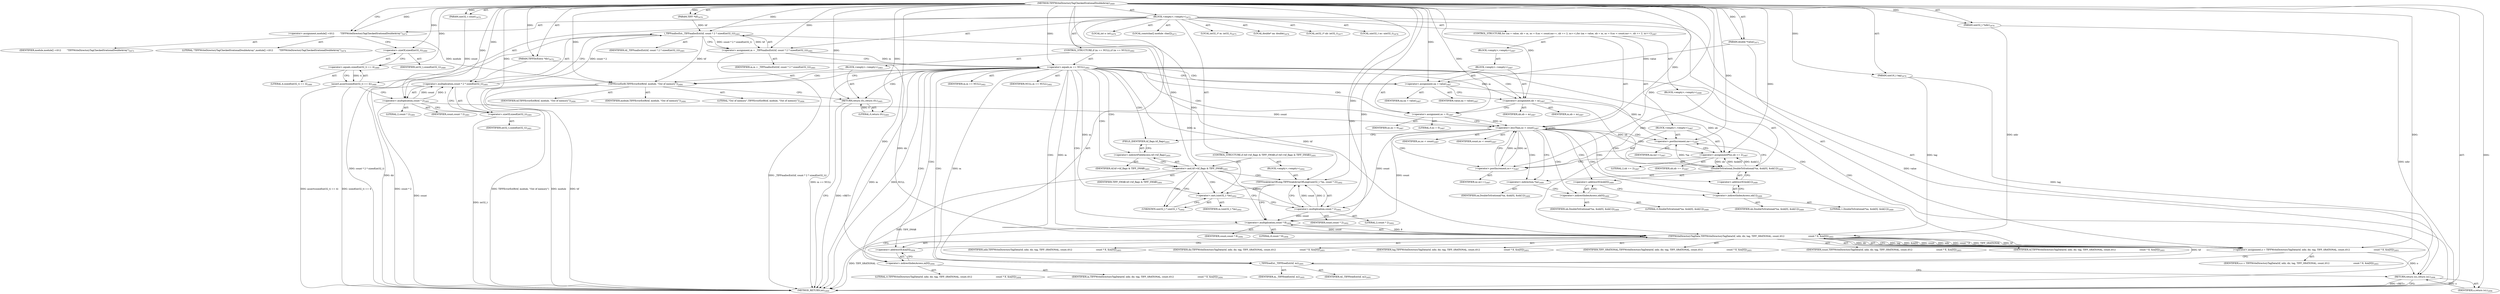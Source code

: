 digraph "TIFFWriteDirectoryTagCheckedSrationalDoubleArray" {  
"70737" [label = <(METHOD,TIFFWriteDirectoryTagCheckedSrationalDoubleArray)<SUB>2469</SUB>> ]
"70738" [label = <(PARAM,TIFF *tif)<SUB>2470</SUB>> ]
"70739" [label = <(PARAM,uint32_t *ndir)<SUB>2470</SUB>> ]
"70740" [label = <(PARAM,TIFFDirEntry *dir)<SUB>2470</SUB>> ]
"70741" [label = <(PARAM,uint16_t tag)<SUB>2470</SUB>> ]
"70742" [label = <(PARAM,uint32_t count)<SUB>2470</SUB>> ]
"70743" [label = <(PARAM,double *value)<SUB>2471</SUB>> ]
"70744" [label = <(BLOCK,&lt;empty&gt;,&lt;empty&gt;)<SUB>2472</SUB>> ]
"70745" [label = <(LOCAL,constchar[] module: char[])<SUB>2473</SUB>> ]
"70746" [label = <(&lt;operator&gt;.assignment,module[] =\012        &quot;TIFFWriteDirectoryTagCheckedSrationalDoubleArray&quot;)<SUB>2473</SUB>> ]
"70747" [label = <(IDENTIFIER,module,module[] =\012        &quot;TIFFWriteDirectoryTagCheckedSrationalDoubleArray&quot;)<SUB>2473</SUB>> ]
"70748" [label = <(LITERAL,&quot;TIFFWriteDirectoryTagCheckedSrationalDoubleArray&quot;,module[] =\012        &quot;TIFFWriteDirectoryTagCheckedSrationalDoubleArray&quot;)<SUB>2474</SUB>> ]
"70749" [label = <(LOCAL,int32_t* m: int32_t)<SUB>2475</SUB>> ]
"70750" [label = <(LOCAL,double* na: double)<SUB>2476</SUB>> ]
"70751" [label = <(LOCAL,int32_t* nb: int32_t)<SUB>2477</SUB>> ]
"70752" [label = <(LOCAL,uint32_t nc: uint32_t)<SUB>2478</SUB>> ]
"70753" [label = <(LOCAL,int o: int)<SUB>2479</SUB>> ]
"70754" [label = <(assert,assert(sizeof(int32_t) == 4))<SUB>2480</SUB>> ]
"70755" [label = <(&lt;operator&gt;.equals,sizeof(int32_t) == 4)<SUB>2480</SUB>> ]
"70756" [label = <(&lt;operator&gt;.sizeOf,sizeof(int32_t))<SUB>2480</SUB>> ]
"70757" [label = <(IDENTIFIER,int32_t,sizeof(int32_t))<SUB>2480</SUB>> ]
"70758" [label = <(LITERAL,4,sizeof(int32_t) == 4)<SUB>2480</SUB>> ]
"70759" [label = <(&lt;operator&gt;.assignment,m = _TIFFmallocExt(tif, count * 2 * sizeof(int32_t)))<SUB>2481</SUB>> ]
"70760" [label = <(IDENTIFIER,m,m = _TIFFmallocExt(tif, count * 2 * sizeof(int32_t)))<SUB>2481</SUB>> ]
"70761" [label = <(_TIFFmallocExt,_TIFFmallocExt(tif, count * 2 * sizeof(int32_t)))<SUB>2481</SUB>> ]
"70762" [label = <(IDENTIFIER,tif,_TIFFmallocExt(tif, count * 2 * sizeof(int32_t)))<SUB>2481</SUB>> ]
"70763" [label = <(&lt;operator&gt;.multiplication,count * 2 * sizeof(int32_t))<SUB>2481</SUB>> ]
"70764" [label = <(&lt;operator&gt;.multiplication,count * 2)<SUB>2481</SUB>> ]
"70765" [label = <(IDENTIFIER,count,count * 2)<SUB>2481</SUB>> ]
"70766" [label = <(LITERAL,2,count * 2)<SUB>2481</SUB>> ]
"70767" [label = <(&lt;operator&gt;.sizeOf,sizeof(int32_t))<SUB>2481</SUB>> ]
"70768" [label = <(IDENTIFIER,int32_t,sizeof(int32_t))<SUB>2481</SUB>> ]
"70769" [label = <(CONTROL_STRUCTURE,if (m == NULL),if (m == NULL))<SUB>2482</SUB>> ]
"70770" [label = <(&lt;operator&gt;.equals,m == NULL)<SUB>2482</SUB>> ]
"70771" [label = <(IDENTIFIER,m,m == NULL)<SUB>2482</SUB>> ]
"70772" [label = <(IDENTIFIER,NULL,m == NULL)<SUB>2482</SUB>> ]
"70773" [label = <(BLOCK,&lt;empty&gt;,&lt;empty&gt;)<SUB>2483</SUB>> ]
"70774" [label = <(TIFFErrorExtR,TIFFErrorExtR(tif, module, &quot;Out of memory&quot;))<SUB>2484</SUB>> ]
"70775" [label = <(IDENTIFIER,tif,TIFFErrorExtR(tif, module, &quot;Out of memory&quot;))<SUB>2484</SUB>> ]
"70776" [label = <(IDENTIFIER,module,TIFFErrorExtR(tif, module, &quot;Out of memory&quot;))<SUB>2484</SUB>> ]
"70777" [label = <(LITERAL,&quot;Out of memory&quot;,TIFFErrorExtR(tif, module, &quot;Out of memory&quot;))<SUB>2484</SUB>> ]
"70778" [label = <(RETURN,return (0);,return (0);)<SUB>2485</SUB>> ]
"70779" [label = <(LITERAL,0,return (0);)<SUB>2485</SUB>> ]
"70780" [label = <(CONTROL_STRUCTURE,for (na = value, nb = m, nc = 0;nc &lt; count;na++, nb += 2, nc++),for (na = value, nb = m, nc = 0;nc &lt; count;na++, nb += 2, nc++))<SUB>2487</SUB>> ]
"70781" [label = <(BLOCK,&lt;empty&gt;,&lt;empty&gt;)<SUB>2487</SUB>> ]
"70782" [label = <(BLOCK,&lt;empty&gt;,&lt;empty&gt;)<SUB>2487</SUB>> ]
"70783" [label = <(&lt;operator&gt;.assignment,na = value)<SUB>2487</SUB>> ]
"70784" [label = <(IDENTIFIER,na,na = value)<SUB>2487</SUB>> ]
"70785" [label = <(IDENTIFIER,value,na = value)<SUB>2487</SUB>> ]
"70786" [label = <(&lt;operator&gt;.assignment,nb = m)<SUB>2487</SUB>> ]
"70787" [label = <(IDENTIFIER,nb,nb = m)<SUB>2487</SUB>> ]
"70788" [label = <(IDENTIFIER,m,nb = m)<SUB>2487</SUB>> ]
"70789" [label = <(&lt;operator&gt;.assignment,nc = 0)<SUB>2487</SUB>> ]
"70790" [label = <(IDENTIFIER,nc,nc = 0)<SUB>2487</SUB>> ]
"70791" [label = <(LITERAL,0,nc = 0)<SUB>2487</SUB>> ]
"70792" [label = <(&lt;operator&gt;.lessThan,nc &lt; count)<SUB>2487</SUB>> ]
"70793" [label = <(IDENTIFIER,nc,nc &lt; count)<SUB>2487</SUB>> ]
"70794" [label = <(IDENTIFIER,count,nc &lt; count)<SUB>2487</SUB>> ]
"70795" [label = <(BLOCK,&lt;empty&gt;,&lt;empty&gt;)<SUB>2487</SUB>> ]
"70796" [label = <(&lt;operator&gt;.postIncrement,na++)<SUB>2487</SUB>> ]
"70797" [label = <(IDENTIFIER,na,na++)<SUB>2487</SUB>> ]
"70798" [label = <(&lt;operator&gt;.assignmentPlus,nb += 2)<SUB>2487</SUB>> ]
"70799" [label = <(IDENTIFIER,nb,nb += 2)<SUB>2487</SUB>> ]
"70800" [label = <(LITERAL,2,nb += 2)<SUB>2487</SUB>> ]
"70801" [label = <(&lt;operator&gt;.postIncrement,nc++)<SUB>2487</SUB>> ]
"70802" [label = <(IDENTIFIER,nc,nc++)<SUB>2487</SUB>> ]
"70803" [label = <(BLOCK,&lt;empty&gt;,&lt;empty&gt;)<SUB>2488</SUB>> ]
"70804" [label = <(DoubleToSrational,DoubleToSrational(*na, &amp;nb[0], &amp;nb[1]))<SUB>2489</SUB>> ]
"70805" [label = <(&lt;operator&gt;.indirection,*na)<SUB>2489</SUB>> ]
"70806" [label = <(IDENTIFIER,na,DoubleToSrational(*na, &amp;nb[0], &amp;nb[1]))<SUB>2489</SUB>> ]
"70807" [label = <(&lt;operator&gt;.addressOf,&amp;nb[0])<SUB>2489</SUB>> ]
"70808" [label = <(&lt;operator&gt;.indirectIndexAccess,nb[0])<SUB>2489</SUB>> ]
"70809" [label = <(IDENTIFIER,nb,DoubleToSrational(*na, &amp;nb[0], &amp;nb[1]))<SUB>2489</SUB>> ]
"70810" [label = <(LITERAL,0,DoubleToSrational(*na, &amp;nb[0], &amp;nb[1]))<SUB>2489</SUB>> ]
"70811" [label = <(&lt;operator&gt;.addressOf,&amp;nb[1])<SUB>2489</SUB>> ]
"70812" [label = <(&lt;operator&gt;.indirectIndexAccess,nb[1])<SUB>2489</SUB>> ]
"70813" [label = <(IDENTIFIER,nb,DoubleToSrational(*na, &amp;nb[0], &amp;nb[1]))<SUB>2489</SUB>> ]
"70814" [label = <(LITERAL,1,DoubleToSrational(*na, &amp;nb[0], &amp;nb[1]))<SUB>2489</SUB>> ]
"70815" [label = <(CONTROL_STRUCTURE,if (tif-&gt;tif_flags &amp; TIFF_SWAB),if (tif-&gt;tif_flags &amp; TIFF_SWAB))<SUB>2491</SUB>> ]
"70816" [label = <(&lt;operator&gt;.and,tif-&gt;tif_flags &amp; TIFF_SWAB)<SUB>2491</SUB>> ]
"70817" [label = <(&lt;operator&gt;.indirectFieldAccess,tif-&gt;tif_flags)<SUB>2491</SUB>> ]
"70818" [label = <(IDENTIFIER,tif,tif-&gt;tif_flags &amp; TIFF_SWAB)<SUB>2491</SUB>> ]
"70819" [label = <(FIELD_IDENTIFIER,tif_flags,tif_flags)<SUB>2491</SUB>> ]
"70820" [label = <(IDENTIFIER,TIFF_SWAB,tif-&gt;tif_flags &amp; TIFF_SWAB)<SUB>2491</SUB>> ]
"70821" [label = <(BLOCK,&lt;empty&gt;,&lt;empty&gt;)<SUB>2492</SUB>> ]
"70822" [label = <(TIFFSwabArrayOfLong,TIFFSwabArrayOfLong((uint32_t *)m, count * 2))<SUB>2492</SUB>> ]
"70823" [label = <(&lt;operator&gt;.cast,(uint32_t *)m)<SUB>2492</SUB>> ]
"70824" [label = <(UNKNOWN,uint32_t *,uint32_t *)<SUB>2492</SUB>> ]
"70825" [label = <(IDENTIFIER,m,(uint32_t *)m)<SUB>2492</SUB>> ]
"70826" [label = <(&lt;operator&gt;.multiplication,count * 2)<SUB>2492</SUB>> ]
"70827" [label = <(IDENTIFIER,count,count * 2)<SUB>2492</SUB>> ]
"70828" [label = <(LITERAL,2,count * 2)<SUB>2492</SUB>> ]
"70829" [label = <(&lt;operator&gt;.assignment,o = TIFFWriteDirectoryTagData(tif, ndir, dir, tag, TIFF_SRATIONAL, count,\012                                  count * 8, &amp;m[0]))<SUB>2493</SUB>> ]
"70830" [label = <(IDENTIFIER,o,o = TIFFWriteDirectoryTagData(tif, ndir, dir, tag, TIFF_SRATIONAL, count,\012                                  count * 8, &amp;m[0]))<SUB>2493</SUB>> ]
"70831" [label = <(TIFFWriteDirectoryTagData,TIFFWriteDirectoryTagData(tif, ndir, dir, tag, TIFF_SRATIONAL, count,\012                                  count * 8, &amp;m[0]))<SUB>2493</SUB>> ]
"70832" [label = <(IDENTIFIER,tif,TIFFWriteDirectoryTagData(tif, ndir, dir, tag, TIFF_SRATIONAL, count,\012                                  count * 8, &amp;m[0]))<SUB>2493</SUB>> ]
"70833" [label = <(IDENTIFIER,ndir,TIFFWriteDirectoryTagData(tif, ndir, dir, tag, TIFF_SRATIONAL, count,\012                                  count * 8, &amp;m[0]))<SUB>2493</SUB>> ]
"70834" [label = <(IDENTIFIER,dir,TIFFWriteDirectoryTagData(tif, ndir, dir, tag, TIFF_SRATIONAL, count,\012                                  count * 8, &amp;m[0]))<SUB>2493</SUB>> ]
"70835" [label = <(IDENTIFIER,tag,TIFFWriteDirectoryTagData(tif, ndir, dir, tag, TIFF_SRATIONAL, count,\012                                  count * 8, &amp;m[0]))<SUB>2493</SUB>> ]
"70836" [label = <(IDENTIFIER,TIFF_SRATIONAL,TIFFWriteDirectoryTagData(tif, ndir, dir, tag, TIFF_SRATIONAL, count,\012                                  count * 8, &amp;m[0]))<SUB>2493</SUB>> ]
"70837" [label = <(IDENTIFIER,count,TIFFWriteDirectoryTagData(tif, ndir, dir, tag, TIFF_SRATIONAL, count,\012                                  count * 8, &amp;m[0]))<SUB>2493</SUB>> ]
"70838" [label = <(&lt;operator&gt;.multiplication,count * 8)<SUB>2494</SUB>> ]
"70839" [label = <(IDENTIFIER,count,count * 8)<SUB>2494</SUB>> ]
"70840" [label = <(LITERAL,8,count * 8)<SUB>2494</SUB>> ]
"70841" [label = <(&lt;operator&gt;.addressOf,&amp;m[0])<SUB>2494</SUB>> ]
"70842" [label = <(&lt;operator&gt;.indirectIndexAccess,m[0])<SUB>2494</SUB>> ]
"70843" [label = <(IDENTIFIER,m,TIFFWriteDirectoryTagData(tif, ndir, dir, tag, TIFF_SRATIONAL, count,\012                                  count * 8, &amp;m[0]))<SUB>2494</SUB>> ]
"70844" [label = <(LITERAL,0,TIFFWriteDirectoryTagData(tif, ndir, dir, tag, TIFF_SRATIONAL, count,\012                                  count * 8, &amp;m[0]))<SUB>2494</SUB>> ]
"70845" [label = <(_TIFFfreeExt,_TIFFfreeExt(tif, m))<SUB>2495</SUB>> ]
"70846" [label = <(IDENTIFIER,tif,_TIFFfreeExt(tif, m))<SUB>2495</SUB>> ]
"70847" [label = <(IDENTIFIER,m,_TIFFfreeExt(tif, m))<SUB>2495</SUB>> ]
"70848" [label = <(RETURN,return (o);,return (o);)<SUB>2496</SUB>> ]
"70849" [label = <(IDENTIFIER,o,return (o);)<SUB>2496</SUB>> ]
"70850" [label = <(METHOD_RETURN,int)<SUB>2469</SUB>> ]
  "70737" -> "70738"  [ label = "AST: "] 
  "70737" -> "70739"  [ label = "AST: "] 
  "70737" -> "70740"  [ label = "AST: "] 
  "70737" -> "70741"  [ label = "AST: "] 
  "70737" -> "70742"  [ label = "AST: "] 
  "70737" -> "70743"  [ label = "AST: "] 
  "70737" -> "70744"  [ label = "AST: "] 
  "70737" -> "70850"  [ label = "AST: "] 
  "70744" -> "70745"  [ label = "AST: "] 
  "70744" -> "70746"  [ label = "AST: "] 
  "70744" -> "70749"  [ label = "AST: "] 
  "70744" -> "70750"  [ label = "AST: "] 
  "70744" -> "70751"  [ label = "AST: "] 
  "70744" -> "70752"  [ label = "AST: "] 
  "70744" -> "70753"  [ label = "AST: "] 
  "70744" -> "70754"  [ label = "AST: "] 
  "70744" -> "70759"  [ label = "AST: "] 
  "70744" -> "70769"  [ label = "AST: "] 
  "70744" -> "70780"  [ label = "AST: "] 
  "70744" -> "70815"  [ label = "AST: "] 
  "70744" -> "70829"  [ label = "AST: "] 
  "70744" -> "70845"  [ label = "AST: "] 
  "70744" -> "70848"  [ label = "AST: "] 
  "70746" -> "70747"  [ label = "AST: "] 
  "70746" -> "70748"  [ label = "AST: "] 
  "70754" -> "70755"  [ label = "AST: "] 
  "70755" -> "70756"  [ label = "AST: "] 
  "70755" -> "70758"  [ label = "AST: "] 
  "70756" -> "70757"  [ label = "AST: "] 
  "70759" -> "70760"  [ label = "AST: "] 
  "70759" -> "70761"  [ label = "AST: "] 
  "70761" -> "70762"  [ label = "AST: "] 
  "70761" -> "70763"  [ label = "AST: "] 
  "70763" -> "70764"  [ label = "AST: "] 
  "70763" -> "70767"  [ label = "AST: "] 
  "70764" -> "70765"  [ label = "AST: "] 
  "70764" -> "70766"  [ label = "AST: "] 
  "70767" -> "70768"  [ label = "AST: "] 
  "70769" -> "70770"  [ label = "AST: "] 
  "70769" -> "70773"  [ label = "AST: "] 
  "70770" -> "70771"  [ label = "AST: "] 
  "70770" -> "70772"  [ label = "AST: "] 
  "70773" -> "70774"  [ label = "AST: "] 
  "70773" -> "70778"  [ label = "AST: "] 
  "70774" -> "70775"  [ label = "AST: "] 
  "70774" -> "70776"  [ label = "AST: "] 
  "70774" -> "70777"  [ label = "AST: "] 
  "70778" -> "70779"  [ label = "AST: "] 
  "70780" -> "70781"  [ label = "AST: "] 
  "70780" -> "70792"  [ label = "AST: "] 
  "70780" -> "70795"  [ label = "AST: "] 
  "70780" -> "70803"  [ label = "AST: "] 
  "70781" -> "70782"  [ label = "AST: "] 
  "70782" -> "70783"  [ label = "AST: "] 
  "70782" -> "70786"  [ label = "AST: "] 
  "70782" -> "70789"  [ label = "AST: "] 
  "70783" -> "70784"  [ label = "AST: "] 
  "70783" -> "70785"  [ label = "AST: "] 
  "70786" -> "70787"  [ label = "AST: "] 
  "70786" -> "70788"  [ label = "AST: "] 
  "70789" -> "70790"  [ label = "AST: "] 
  "70789" -> "70791"  [ label = "AST: "] 
  "70792" -> "70793"  [ label = "AST: "] 
  "70792" -> "70794"  [ label = "AST: "] 
  "70795" -> "70796"  [ label = "AST: "] 
  "70795" -> "70798"  [ label = "AST: "] 
  "70795" -> "70801"  [ label = "AST: "] 
  "70796" -> "70797"  [ label = "AST: "] 
  "70798" -> "70799"  [ label = "AST: "] 
  "70798" -> "70800"  [ label = "AST: "] 
  "70801" -> "70802"  [ label = "AST: "] 
  "70803" -> "70804"  [ label = "AST: "] 
  "70804" -> "70805"  [ label = "AST: "] 
  "70804" -> "70807"  [ label = "AST: "] 
  "70804" -> "70811"  [ label = "AST: "] 
  "70805" -> "70806"  [ label = "AST: "] 
  "70807" -> "70808"  [ label = "AST: "] 
  "70808" -> "70809"  [ label = "AST: "] 
  "70808" -> "70810"  [ label = "AST: "] 
  "70811" -> "70812"  [ label = "AST: "] 
  "70812" -> "70813"  [ label = "AST: "] 
  "70812" -> "70814"  [ label = "AST: "] 
  "70815" -> "70816"  [ label = "AST: "] 
  "70815" -> "70821"  [ label = "AST: "] 
  "70816" -> "70817"  [ label = "AST: "] 
  "70816" -> "70820"  [ label = "AST: "] 
  "70817" -> "70818"  [ label = "AST: "] 
  "70817" -> "70819"  [ label = "AST: "] 
  "70821" -> "70822"  [ label = "AST: "] 
  "70822" -> "70823"  [ label = "AST: "] 
  "70822" -> "70826"  [ label = "AST: "] 
  "70823" -> "70824"  [ label = "AST: "] 
  "70823" -> "70825"  [ label = "AST: "] 
  "70826" -> "70827"  [ label = "AST: "] 
  "70826" -> "70828"  [ label = "AST: "] 
  "70829" -> "70830"  [ label = "AST: "] 
  "70829" -> "70831"  [ label = "AST: "] 
  "70831" -> "70832"  [ label = "AST: "] 
  "70831" -> "70833"  [ label = "AST: "] 
  "70831" -> "70834"  [ label = "AST: "] 
  "70831" -> "70835"  [ label = "AST: "] 
  "70831" -> "70836"  [ label = "AST: "] 
  "70831" -> "70837"  [ label = "AST: "] 
  "70831" -> "70838"  [ label = "AST: "] 
  "70831" -> "70841"  [ label = "AST: "] 
  "70838" -> "70839"  [ label = "AST: "] 
  "70838" -> "70840"  [ label = "AST: "] 
  "70841" -> "70842"  [ label = "AST: "] 
  "70842" -> "70843"  [ label = "AST: "] 
  "70842" -> "70844"  [ label = "AST: "] 
  "70845" -> "70846"  [ label = "AST: "] 
  "70845" -> "70847"  [ label = "AST: "] 
  "70848" -> "70849"  [ label = "AST: "] 
  "70746" -> "70756"  [ label = "CFG: "] 
  "70754" -> "70764"  [ label = "CFG: "] 
  "70759" -> "70770"  [ label = "CFG: "] 
  "70829" -> "70845"  [ label = "CFG: "] 
  "70845" -> "70848"  [ label = "CFG: "] 
  "70848" -> "70850"  [ label = "CFG: "] 
  "70755" -> "70754"  [ label = "CFG: "] 
  "70761" -> "70759"  [ label = "CFG: "] 
  "70770" -> "70774"  [ label = "CFG: "] 
  "70770" -> "70783"  [ label = "CFG: "] 
  "70792" -> "70805"  [ label = "CFG: "] 
  "70792" -> "70819"  [ label = "CFG: "] 
  "70816" -> "70824"  [ label = "CFG: "] 
  "70816" -> "70838"  [ label = "CFG: "] 
  "70831" -> "70829"  [ label = "CFG: "] 
  "70756" -> "70755"  [ label = "CFG: "] 
  "70763" -> "70761"  [ label = "CFG: "] 
  "70774" -> "70778"  [ label = "CFG: "] 
  "70778" -> "70850"  [ label = "CFG: "] 
  "70796" -> "70798"  [ label = "CFG: "] 
  "70798" -> "70801"  [ label = "CFG: "] 
  "70801" -> "70792"  [ label = "CFG: "] 
  "70804" -> "70796"  [ label = "CFG: "] 
  "70817" -> "70816"  [ label = "CFG: "] 
  "70822" -> "70838"  [ label = "CFG: "] 
  "70838" -> "70842"  [ label = "CFG: "] 
  "70841" -> "70831"  [ label = "CFG: "] 
  "70764" -> "70767"  [ label = "CFG: "] 
  "70767" -> "70763"  [ label = "CFG: "] 
  "70783" -> "70786"  [ label = "CFG: "] 
  "70786" -> "70789"  [ label = "CFG: "] 
  "70789" -> "70792"  [ label = "CFG: "] 
  "70805" -> "70808"  [ label = "CFG: "] 
  "70807" -> "70812"  [ label = "CFG: "] 
  "70811" -> "70804"  [ label = "CFG: "] 
  "70819" -> "70817"  [ label = "CFG: "] 
  "70823" -> "70826"  [ label = "CFG: "] 
  "70826" -> "70822"  [ label = "CFG: "] 
  "70842" -> "70841"  [ label = "CFG: "] 
  "70808" -> "70807"  [ label = "CFG: "] 
  "70812" -> "70811"  [ label = "CFG: "] 
  "70824" -> "70823"  [ label = "CFG: "] 
  "70737" -> "70746"  [ label = "CFG: "] 
  "70848" -> "70850"  [ label = "DDG: &lt;RET&gt;"] 
  "70778" -> "70850"  [ label = "DDG: &lt;RET&gt;"] 
  "70739" -> "70850"  [ label = "DDG: ndir"] 
  "70740" -> "70850"  [ label = "DDG: dir"] 
  "70741" -> "70850"  [ label = "DDG: tag"] 
  "70743" -> "70850"  [ label = "DDG: value"] 
  "70754" -> "70850"  [ label = "DDG: sizeof(int32_t) == 4"] 
  "70754" -> "70850"  [ label = "DDG: assert(sizeof(int32_t) == 4)"] 
  "70764" -> "70850"  [ label = "DDG: count"] 
  "70763" -> "70850"  [ label = "DDG: count * 2"] 
  "70767" -> "70850"  [ label = "DDG: int32_t"] 
  "70761" -> "70850"  [ label = "DDG: count * 2 * sizeof(int32_t)"] 
  "70759" -> "70850"  [ label = "DDG: _TIFFmallocExt(tif, count * 2 * sizeof(int32_t))"] 
  "70770" -> "70850"  [ label = "DDG: m"] 
  "70770" -> "70850"  [ label = "DDG: m == NULL"] 
  "70774" -> "70850"  [ label = "DDG: tif"] 
  "70774" -> "70850"  [ label = "DDG: module"] 
  "70774" -> "70850"  [ label = "DDG: TIFFErrorExtR(tif, module, &quot;Out of memory&quot;)"] 
  "70770" -> "70850"  [ label = "DDG: NULL"] 
  "70816" -> "70850"  [ label = "DDG: TIFF_SWAB"] 
  "70831" -> "70850"  [ label = "DDG: TIFF_SRATIONAL"] 
  "70737" -> "70738"  [ label = "DDG: "] 
  "70737" -> "70739"  [ label = "DDG: "] 
  "70737" -> "70740"  [ label = "DDG: "] 
  "70737" -> "70741"  [ label = "DDG: "] 
  "70737" -> "70742"  [ label = "DDG: "] 
  "70737" -> "70743"  [ label = "DDG: "] 
  "70737" -> "70746"  [ label = "DDG: "] 
  "70761" -> "70759"  [ label = "DDG: tif"] 
  "70761" -> "70759"  [ label = "DDG: count * 2 * sizeof(int32_t)"] 
  "70831" -> "70829"  [ label = "DDG: dir"] 
  "70831" -> "70829"  [ label = "DDG: tag"] 
  "70831" -> "70829"  [ label = "DDG: &amp;m[0]"] 
  "70831" -> "70829"  [ label = "DDG: count"] 
  "70831" -> "70829"  [ label = "DDG: ndir"] 
  "70831" -> "70829"  [ label = "DDG: count * 8"] 
  "70831" -> "70829"  [ label = "DDG: TIFF_SRATIONAL"] 
  "70831" -> "70829"  [ label = "DDG: tif"] 
  "70849" -> "70848"  [ label = "DDG: o"] 
  "70829" -> "70848"  [ label = "DDG: o"] 
  "70755" -> "70754"  [ label = "DDG: 4"] 
  "70737" -> "70759"  [ label = "DDG: "] 
  "70737" -> "70829"  [ label = "DDG: "] 
  "70831" -> "70845"  [ label = "DDG: tif"] 
  "70737" -> "70845"  [ label = "DDG: "] 
  "70770" -> "70845"  [ label = "DDG: m"] 
  "70737" -> "70849"  [ label = "DDG: "] 
  "70737" -> "70755"  [ label = "DDG: "] 
  "70738" -> "70761"  [ label = "DDG: tif"] 
  "70737" -> "70761"  [ label = "DDG: "] 
  "70763" -> "70761"  [ label = "DDG: count * 2"] 
  "70759" -> "70770"  [ label = "DDG: m"] 
  "70737" -> "70770"  [ label = "DDG: "] 
  "70779" -> "70778"  [ label = "DDG: 0"] 
  "70737" -> "70778"  [ label = "DDG: "] 
  "70789" -> "70792"  [ label = "DDG: nc"] 
  "70801" -> "70792"  [ label = "DDG: nc"] 
  "70737" -> "70792"  [ label = "DDG: "] 
  "70764" -> "70792"  [ label = "DDG: count"] 
  "70737" -> "70798"  [ label = "DDG: "] 
  "70737" -> "70816"  [ label = "DDG: "] 
  "70761" -> "70831"  [ label = "DDG: tif"] 
  "70737" -> "70831"  [ label = "DDG: "] 
  "70739" -> "70831"  [ label = "DDG: ndir"] 
  "70740" -> "70831"  [ label = "DDG: dir"] 
  "70741" -> "70831"  [ label = "DDG: tag"] 
  "70838" -> "70831"  [ label = "DDG: count"] 
  "70838" -> "70831"  [ label = "DDG: 8"] 
  "70770" -> "70831"  [ label = "DDG: m"] 
  "70737" -> "70756"  [ label = "DDG: "] 
  "70764" -> "70763"  [ label = "DDG: count"] 
  "70764" -> "70763"  [ label = "DDG: 2"] 
  "70737" -> "70763"  [ label = "DDG: "] 
  "70761" -> "70774"  [ label = "DDG: tif"] 
  "70737" -> "70774"  [ label = "DDG: "] 
  "70746" -> "70774"  [ label = "DDG: module"] 
  "70737" -> "70779"  [ label = "DDG: "] 
  "70743" -> "70783"  [ label = "DDG: value"] 
  "70737" -> "70783"  [ label = "DDG: "] 
  "70770" -> "70786"  [ label = "DDG: m"] 
  "70737" -> "70786"  [ label = "DDG: "] 
  "70737" -> "70789"  [ label = "DDG: "] 
  "70783" -> "70796"  [ label = "DDG: na"] 
  "70804" -> "70796"  [ label = "DDG: *na"] 
  "70737" -> "70796"  [ label = "DDG: "] 
  "70786" -> "70798"  [ label = "DDG: nb"] 
  "70804" -> "70798"  [ label = "DDG: &amp;nb[0]"] 
  "70804" -> "70798"  [ label = "DDG: &amp;nb[1]"] 
  "70792" -> "70801"  [ label = "DDG: nc"] 
  "70737" -> "70801"  [ label = "DDG: "] 
  "70786" -> "70804"  [ label = "DDG: nb"] 
  "70798" -> "70804"  [ label = "DDG: nb"] 
  "70737" -> "70822"  [ label = "DDG: "] 
  "70770" -> "70822"  [ label = "DDG: m"] 
  "70826" -> "70822"  [ label = "DDG: count"] 
  "70826" -> "70822"  [ label = "DDG: 2"] 
  "70792" -> "70838"  [ label = "DDG: count"] 
  "70826" -> "70838"  [ label = "DDG: count"] 
  "70737" -> "70838"  [ label = "DDG: "] 
  "70742" -> "70764"  [ label = "DDG: count"] 
  "70737" -> "70764"  [ label = "DDG: "] 
  "70737" -> "70767"  [ label = "DDG: "] 
  "70737" -> "70823"  [ label = "DDG: "] 
  "70770" -> "70823"  [ label = "DDG: m"] 
  "70792" -> "70826"  [ label = "DDG: count"] 
  "70737" -> "70826"  [ label = "DDG: "] 
  "70770" -> "70819"  [ label = "CDG: "] 
  "70770" -> "70842"  [ label = "CDG: "] 
  "70770" -> "70831"  [ label = "CDG: "] 
  "70770" -> "70845"  [ label = "CDG: "] 
  "70770" -> "70786"  [ label = "CDG: "] 
  "70770" -> "70848"  [ label = "CDG: "] 
  "70770" -> "70841"  [ label = "CDG: "] 
  "70770" -> "70838"  [ label = "CDG: "] 
  "70770" -> "70816"  [ label = "CDG: "] 
  "70770" -> "70792"  [ label = "CDG: "] 
  "70770" -> "70817"  [ label = "CDG: "] 
  "70770" -> "70783"  [ label = "CDG: "] 
  "70770" -> "70774"  [ label = "CDG: "] 
  "70770" -> "70778"  [ label = "CDG: "] 
  "70770" -> "70789"  [ label = "CDG: "] 
  "70770" -> "70829"  [ label = "CDG: "] 
  "70792" -> "70807"  [ label = "CDG: "] 
  "70792" -> "70798"  [ label = "CDG: "] 
  "70792" -> "70811"  [ label = "CDG: "] 
  "70792" -> "70796"  [ label = "CDG: "] 
  "70792" -> "70792"  [ label = "CDG: "] 
  "70792" -> "70801"  [ label = "CDG: "] 
  "70792" -> "70805"  [ label = "CDG: "] 
  "70792" -> "70804"  [ label = "CDG: "] 
  "70792" -> "70812"  [ label = "CDG: "] 
  "70792" -> "70808"  [ label = "CDG: "] 
  "70816" -> "70823"  [ label = "CDG: "] 
  "70816" -> "70824"  [ label = "CDG: "] 
  "70816" -> "70826"  [ label = "CDG: "] 
  "70816" -> "70822"  [ label = "CDG: "] 
}

